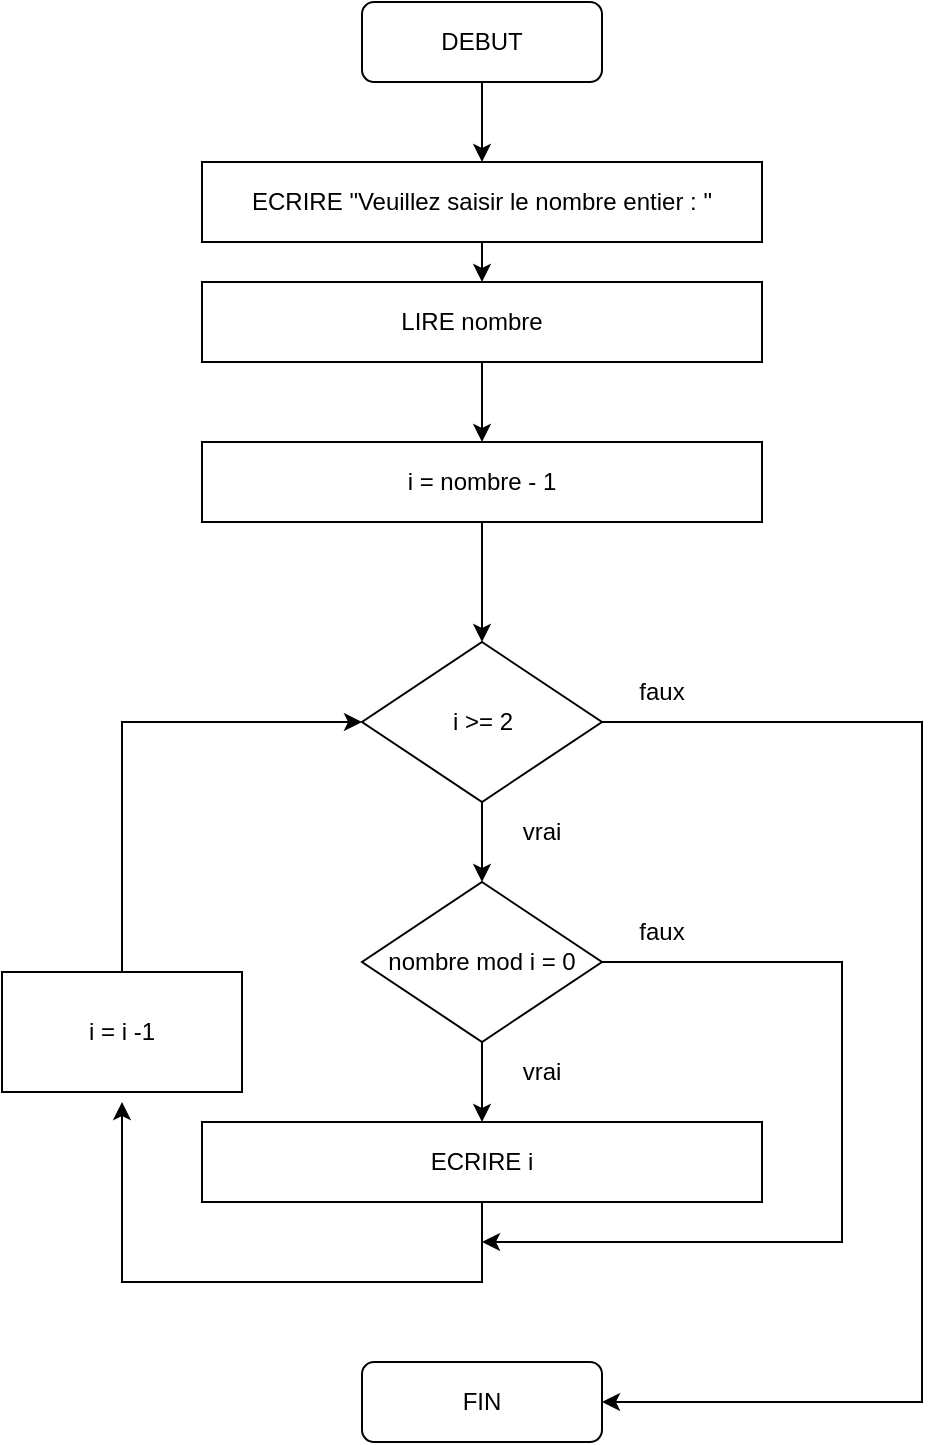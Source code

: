 <mxfile version="18.0.2" type="device"><diagram id="ZBlEDbI1q-tyTGxRVgU0" name="Page-1"><mxGraphModel dx="611" dy="738" grid="1" gridSize="10" guides="1" tooltips="1" connect="1" arrows="1" fold="1" page="1" pageScale="1" pageWidth="827" pageHeight="1169" math="0" shadow="0"><root><mxCell id="0"/><mxCell id="1" parent="0"/><mxCell id="1JalGAKqldxGWuIKThNJ-7" style="edgeStyle=orthogonalEdgeStyle;rounded=0;orthogonalLoop=1;jettySize=auto;html=1;exitX=0.5;exitY=1;exitDx=0;exitDy=0;entryX=0.5;entryY=0;entryDx=0;entryDy=0;" parent="1" source="1JalGAKqldxGWuIKThNJ-1" target="1JalGAKqldxGWuIKThNJ-3" edge="1"><mxGeometry relative="1" as="geometry"/></mxCell><mxCell id="1JalGAKqldxGWuIKThNJ-1" value="" style="rounded=1;whiteSpace=wrap;html=1;fillColor=none;" parent="1" vertex="1"><mxGeometry x="200" y="40" width="120" height="40" as="geometry"/></mxCell><mxCell id="1JalGAKqldxGWuIKThNJ-2" value="DEBUT" style="text;html=1;strokeColor=none;fillColor=none;align=center;verticalAlign=middle;whiteSpace=wrap;rounded=0;" parent="1" vertex="1"><mxGeometry x="230" y="45" width="60" height="30" as="geometry"/></mxCell><mxCell id="1JalGAKqldxGWuIKThNJ-8" style="edgeStyle=orthogonalEdgeStyle;rounded=0;orthogonalLoop=1;jettySize=auto;html=1;exitX=0.5;exitY=1;exitDx=0;exitDy=0;entryX=0.5;entryY=0;entryDx=0;entryDy=0;" parent="1" source="1JalGAKqldxGWuIKThNJ-3" target="1JalGAKqldxGWuIKThNJ-5" edge="1"><mxGeometry relative="1" as="geometry"/></mxCell><mxCell id="1JalGAKqldxGWuIKThNJ-3" value="" style="rounded=0;whiteSpace=wrap;html=1;fillColor=none;" parent="1" vertex="1"><mxGeometry x="120" y="120" width="280" height="40" as="geometry"/></mxCell><mxCell id="1JalGAKqldxGWuIKThNJ-4" value="ECRIRE &quot;Veuillez saisir le nombre entier : &quot;" style="text;html=1;strokeColor=none;fillColor=none;align=center;verticalAlign=middle;whiteSpace=wrap;rounded=0;" parent="1" vertex="1"><mxGeometry x="130" y="130" width="260" height="20" as="geometry"/></mxCell><mxCell id="1JalGAKqldxGWuIKThNJ-31" style="edgeStyle=orthogonalEdgeStyle;rounded=0;orthogonalLoop=1;jettySize=auto;html=1;exitX=0.5;exitY=1;exitDx=0;exitDy=0;entryX=0.5;entryY=0;entryDx=0;entryDy=0;" parent="1" source="1JalGAKqldxGWuIKThNJ-5" target="1JalGAKqldxGWuIKThNJ-10" edge="1"><mxGeometry relative="1" as="geometry"/></mxCell><mxCell id="1JalGAKqldxGWuIKThNJ-5" value="" style="rounded=0;whiteSpace=wrap;html=1;fillColor=none;" parent="1" vertex="1"><mxGeometry x="120" y="180" width="280" height="40" as="geometry"/></mxCell><mxCell id="1JalGAKqldxGWuIKThNJ-6" value="LIRE nombre" style="text;html=1;strokeColor=none;fillColor=none;align=center;verticalAlign=middle;whiteSpace=wrap;rounded=0;" parent="1" vertex="1"><mxGeometry x="130" y="190" width="250" height="20" as="geometry"/></mxCell><mxCell id="1JalGAKqldxGWuIKThNJ-30" style="edgeStyle=orthogonalEdgeStyle;rounded=0;orthogonalLoop=1;jettySize=auto;html=1;exitX=0.5;exitY=1;exitDx=0;exitDy=0;entryX=0.5;entryY=0;entryDx=0;entryDy=0;" parent="1" source="1JalGAKqldxGWuIKThNJ-9" target="1JalGAKqldxGWuIKThNJ-17" edge="1"><mxGeometry relative="1" as="geometry"/></mxCell><mxCell id="1JalGAKqldxGWuIKThNJ-9" value="" style="rhombus;whiteSpace=wrap;html=1;fillColor=none;" parent="1" vertex="1"><mxGeometry x="200" y="360" width="120" height="80" as="geometry"/></mxCell><mxCell id="1JalGAKqldxGWuIKThNJ-32" style="edgeStyle=orthogonalEdgeStyle;rounded=0;orthogonalLoop=1;jettySize=auto;html=1;exitX=0.5;exitY=1;exitDx=0;exitDy=0;entryX=0.5;entryY=0;entryDx=0;entryDy=0;" parent="1" source="1JalGAKqldxGWuIKThNJ-10" target="1JalGAKqldxGWuIKThNJ-9" edge="1"><mxGeometry relative="1" as="geometry"/></mxCell><mxCell id="1JalGAKqldxGWuIKThNJ-10" value="" style="rounded=0;whiteSpace=wrap;html=1;fillColor=none;" parent="1" vertex="1"><mxGeometry x="120" y="260" width="280" height="40" as="geometry"/></mxCell><mxCell id="1JalGAKqldxGWuIKThNJ-12" value="i = nombre - 1" style="text;html=1;strokeColor=none;fillColor=none;align=center;verticalAlign=middle;whiteSpace=wrap;rounded=0;" parent="1" vertex="1"><mxGeometry x="200" y="270" width="120" height="20" as="geometry"/></mxCell><mxCell id="1JalGAKqldxGWuIKThNJ-14" value="i &amp;gt;= 2" style="text;html=1;strokeColor=none;fillColor=none;align=center;verticalAlign=middle;whiteSpace=wrap;rounded=0;" parent="1" vertex="1"><mxGeometry x="222.5" y="385" width="75" height="30" as="geometry"/></mxCell><mxCell id="1JalGAKqldxGWuIKThNJ-15" value="faux" style="text;html=1;strokeColor=none;fillColor=none;align=center;verticalAlign=middle;whiteSpace=wrap;rounded=0;" parent="1" vertex="1"><mxGeometry x="320" y="370" width="60" height="30" as="geometry"/></mxCell><mxCell id="1JalGAKqldxGWuIKThNJ-16" value="vrai" style="text;html=1;strokeColor=none;fillColor=none;align=center;verticalAlign=middle;whiteSpace=wrap;rounded=0;" parent="1" vertex="1"><mxGeometry x="260" y="440" width="60" height="30" as="geometry"/></mxCell><mxCell id="1JalGAKqldxGWuIKThNJ-24" style="edgeStyle=orthogonalEdgeStyle;rounded=0;orthogonalLoop=1;jettySize=auto;html=1;exitX=0.5;exitY=1;exitDx=0;exitDy=0;entryX=0.5;entryY=0;entryDx=0;entryDy=0;" parent="1" source="1JalGAKqldxGWuIKThNJ-17" target="1JalGAKqldxGWuIKThNJ-19" edge="1"><mxGeometry relative="1" as="geometry"/></mxCell><mxCell id="1JalGAKqldxGWuIKThNJ-17" value="" style="rhombus;whiteSpace=wrap;html=1;fillColor=none;" parent="1" vertex="1"><mxGeometry x="200" y="480" width="120" height="80" as="geometry"/></mxCell><mxCell id="1JalGAKqldxGWuIKThNJ-18" value="nombre mod i = 0" style="text;html=1;strokeColor=none;fillColor=none;align=center;verticalAlign=middle;whiteSpace=wrap;rounded=0;" parent="1" vertex="1"><mxGeometry x="200" y="505" width="120" height="30" as="geometry"/></mxCell><mxCell id="1JalGAKqldxGWuIKThNJ-19" value="" style="rounded=0;whiteSpace=wrap;html=1;fillColor=none;" parent="1" vertex="1"><mxGeometry x="120" y="600" width="280" height="40" as="geometry"/></mxCell><mxCell id="1JalGAKqldxGWuIKThNJ-20" value="ECRIRE i" style="text;html=1;strokeColor=none;fillColor=none;align=center;verticalAlign=middle;whiteSpace=wrap;rounded=0;" parent="1" vertex="1"><mxGeometry x="140" y="610" width="240" height="20" as="geometry"/></mxCell><mxCell id="1JalGAKqldxGWuIKThNJ-28" style="edgeStyle=orthogonalEdgeStyle;rounded=0;orthogonalLoop=1;jettySize=auto;html=1;exitX=0;exitY=1;exitDx=0;exitDy=0;" parent="1" source="1JalGAKqldxGWuIKThNJ-35" edge="1"><mxGeometry relative="1" as="geometry"><mxPoint x="580" y="640" as="sourcePoint"/><mxPoint x="260" y="660" as="targetPoint"/><Array as="points"><mxPoint x="440" y="520"/><mxPoint x="440" y="660"/><mxPoint x="260" y="660"/></Array></mxGeometry></mxCell><mxCell id="1JalGAKqldxGWuIKThNJ-25" value="" style="rounded=1;whiteSpace=wrap;html=1;fillColor=none;" parent="1" vertex="1"><mxGeometry x="200" y="720" width="120" height="40" as="geometry"/></mxCell><mxCell id="1JalGAKqldxGWuIKThNJ-26" value="FIN" style="text;html=1;strokeColor=none;fillColor=none;align=center;verticalAlign=middle;whiteSpace=wrap;rounded=0;" parent="1" vertex="1"><mxGeometry x="230" y="725" width="60" height="30" as="geometry"/></mxCell><mxCell id="1JalGAKqldxGWuIKThNJ-29" value="" style="endArrow=classic;html=1;rounded=0;exitX=0.5;exitY=1;exitDx=0;exitDy=0;" parent="1" source="1JalGAKqldxGWuIKThNJ-19" edge="1"><mxGeometry width="50" height="50" relative="1" as="geometry"><mxPoint x="260" y="680" as="sourcePoint"/><mxPoint x="80" y="590" as="targetPoint"/><Array as="points"><mxPoint x="260" y="680"/><mxPoint x="80" y="680"/></Array></mxGeometry></mxCell><mxCell id="1JalGAKqldxGWuIKThNJ-33" value="" style="endArrow=classic;html=1;rounded=0;exitX=1;exitY=0.5;exitDx=0;exitDy=0;entryX=1;entryY=0.5;entryDx=0;entryDy=0;" parent="1" source="1JalGAKqldxGWuIKThNJ-9" target="1JalGAKqldxGWuIKThNJ-25" edge="1"><mxGeometry width="50" height="50" relative="1" as="geometry"><mxPoint x="620" y="510" as="sourcePoint"/><mxPoint x="260" y="700" as="targetPoint"/><Array as="points"><mxPoint x="480" y="400"/><mxPoint x="480" y="580"/><mxPoint x="480" y="740"/></Array></mxGeometry></mxCell><mxCell id="1JalGAKqldxGWuIKThNJ-34" value="vrai" style="text;html=1;strokeColor=none;fillColor=none;align=center;verticalAlign=middle;whiteSpace=wrap;rounded=0;" parent="1" vertex="1"><mxGeometry x="260" y="560" width="60" height="30" as="geometry"/></mxCell><mxCell id="1JalGAKqldxGWuIKThNJ-35" value="faux" style="text;html=1;strokeColor=none;fillColor=none;align=center;verticalAlign=middle;whiteSpace=wrap;rounded=0;" parent="1" vertex="1"><mxGeometry x="320" y="490" width="60" height="30" as="geometry"/></mxCell><mxCell id="CYY1c407THYprcjPvE9h-2" value="i = i -1" style="rounded=0;whiteSpace=wrap;html=1;fillColor=none;" vertex="1" parent="1"><mxGeometry x="20" y="525" width="120" height="60" as="geometry"/></mxCell><mxCell id="CYY1c407THYprcjPvE9h-3" value="" style="endArrow=classic;html=1;rounded=0;entryX=0;entryY=0.5;entryDx=0;entryDy=0;exitX=0.5;exitY=0;exitDx=0;exitDy=0;" edge="1" parent="1" source="CYY1c407THYprcjPvE9h-2" target="1JalGAKqldxGWuIKThNJ-9"><mxGeometry width="50" height="50" relative="1" as="geometry"><mxPoint x="230" y="390" as="sourcePoint"/><mxPoint x="280" y="340" as="targetPoint"/><Array as="points"><mxPoint x="80" y="400"/></Array></mxGeometry></mxCell></root></mxGraphModel></diagram></mxfile>